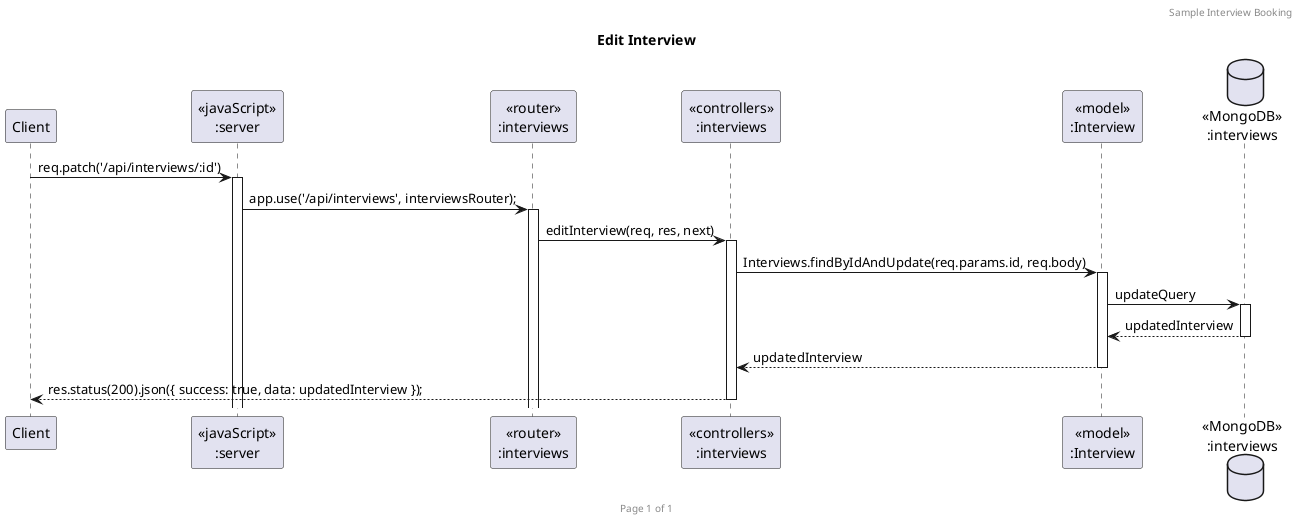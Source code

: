 @startuml Edit Interview (PUT ONE)

header Sample Interview Booking
footer Page %page% of %lastpage%
title "Edit Interview"

participant "Client" as client
participant "<<javaScript>>\n:server" as server
participant "<<router>>\n:interviews" as routerInterview
participant "<<controllers>>\n:interviews" as controllersInterviews
participant "<<model>>\n:Interview" as modelInterview
database "<<MongoDB>>\n:interviews" as InterviewDatabase

client->server ++: req.patch('/api/interviews/:id')
server->routerInterview ++: app.use('/api/interviews', interviewsRouter);
routerInterview -> controllersInterviews ++: editInterview(req, res, next)

controllersInterviews->modelInterview ++: Interviews.findByIdAndUpdate(req.params.id, req.body)
modelInterview->InterviewDatabase ++: updateQuery
InterviewDatabase-->modelInterview --: updatedInterview
modelInterview-->controllersInterviews --: updatedInterview
controllersInterviews-->client --: res.status(200).json({ success: true, data: updatedInterview });

@enduml
